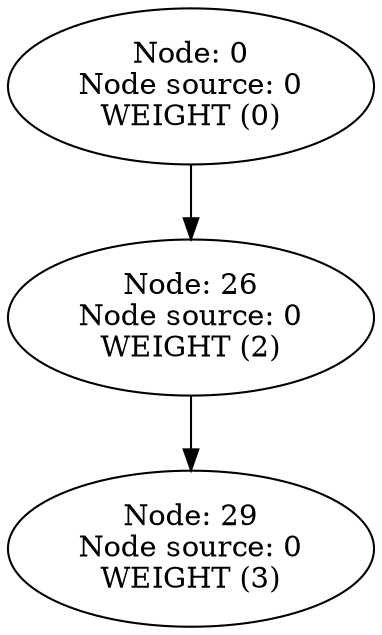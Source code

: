 digraph {
	29 [label="Node: 29
Node source: 0
WEIGHT (3)"]
	26 [label="Node: 26
Node source: 0
WEIGHT (2)"]
	0 [label="Node: 0
Node source: 0
WEIGHT (0)"]
	26 -> 29
	0 -> 26
}
